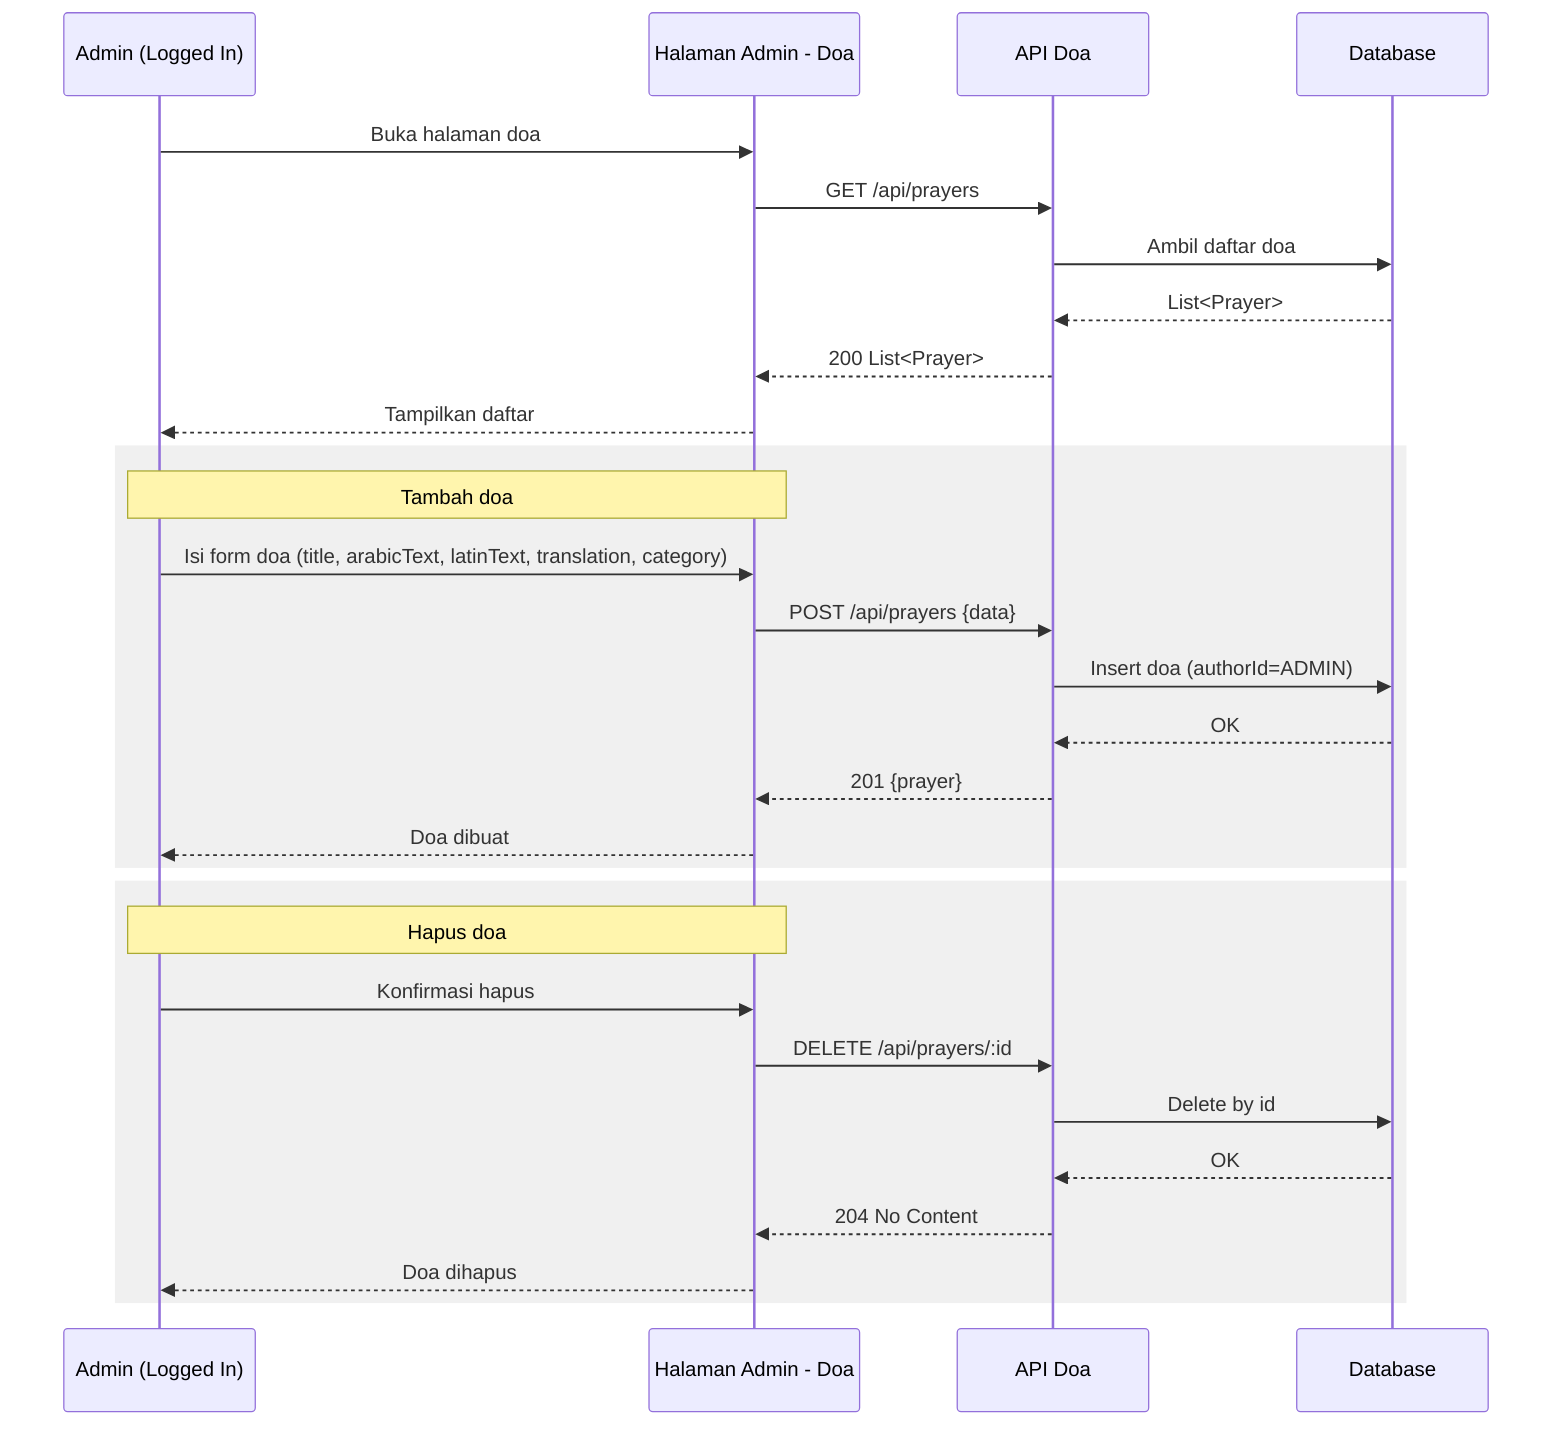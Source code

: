 sequenceDiagram
  participant A as Admin (Logged In)
  participant UI as Halaman Admin - Doa
  participant API as API Doa
  participant DB as Database

  A->>UI: Buka halaman doa
  UI->>API: GET /api/prayers
  API->>DB: Ambil daftar doa
  DB-->>API: List<Prayer>
  API-->>UI: 200 List<Prayer>
  UI-->>A: Tampilkan daftar

  rect rgb(240,240,240)
    note over A,UI: Tambah doa
    A->>UI: Isi form doa (title, arabicText, latinText, translation, category)
    UI->>API: POST /api/prayers {data}
    API->>DB: Insert doa (authorId=ADMIN)
    DB-->>API: OK
    API-->>UI: 201 {prayer}
    UI-->>A: Doa dibuat
  end

  rect rgb(240,240,240)
    note over A,UI: Hapus doa
    A->>UI: Konfirmasi hapus
    UI->>API: DELETE /api/prayers/:id
    API->>DB: Delete by id
    DB-->>API: OK
    API-->>UI: 204 No Content
    UI-->>A: Doa dihapus
  end